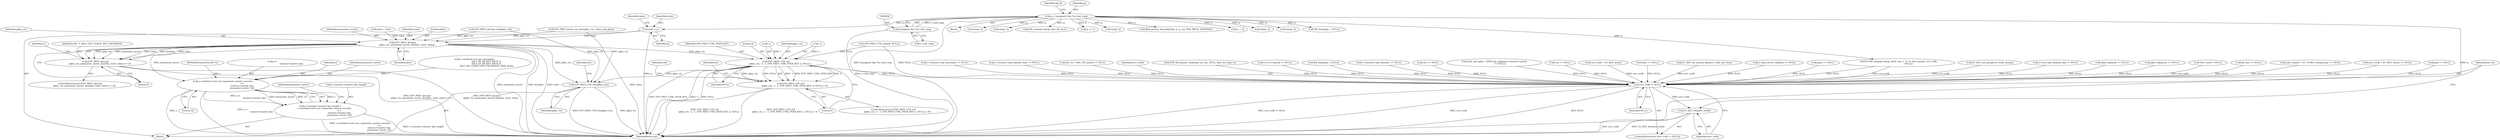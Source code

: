 digraph "0_openssl_3c66a669dfc7b3792f7af0758ea26fe8502ce70c@pointer" {
"1002055" [label="(Call,start = p)"];
"1000201" [label="(Call,p = (unsigned char *)s->init_msg)"];
"1000203" [label="(Call,(unsigned char *)s->init_msg)"];
"1002063" [label="(Call,EVP_PKEY_decrypt\n            (pkey_ctx, premaster_secret, &outlen, start, inlen))"];
"1002062" [label="(Call,EVP_PKEY_decrypt\n            (pkey_ctx, premaster_secret, &outlen, start, inlen) <= 0)"];
"1002082" [label="(Call,s->method->ssl3_enc->generate_master_secret(s,\n                                                        s->\n                                                        session->master_key,\n                                                        premaster_secret, 32))"];
"1002076" [label="(Call,s->session->master_key_length =\n            s->method->ssl3_enc->generate_master_secret(s,\n                                                        s->\n                                                        session->master_key,\n                                                        premaster_secret, 32))"];
"1002097" [label="(Call,EVP_PKEY_CTX_ctrl\n            (pkey_ctx, -1, -1, EVP_PKEY_CTRL_PEER_KEY, 2, NULL))"];
"1002096" [label="(Call,EVP_PKEY_CTX_ctrl\n            (pkey_ctx, -1, -1, EVP_PKEY_CTRL_PEER_KEY, 2, NULL) > 0)"];
"1002117" [label="(Call,EVP_PKEY_CTX_free(pkey_ctx))"];
"1002147" [label="(Call,srvr_ecdh != NULL)"];
"1002150" [label="(Call,EC_KEY_free(srvr_ecdh))"];
"1001321" [label="(Call,EC_KEY_set_group(srvr_ecdh, group))"];
"1001747" [label="(Call,s->ctx->psk_identity_hint != NULL)"];
"1000143" [label="(Block,)"];
"1000625" [label="(Call,skey->pkey.dh == NULL)"];
"1000295" [label="(Call,pkey->pkey.rsa == NULL)"];
"1001566" [label="(Call,n2s(p, i))"];
"1000169" [label="(Call,*srvr_ecdh = NULL)"];
"1000704" [label="(Call,dh_clnt == NULL)"];
"1001334" [label="(Call,(clnt_ecpoint = EC_POINT_new(group)) == NULL)"];
"1001267" [label="(Call,(srvr_ecdh = EC_KEY_new()) == NULL)"];
"1002150" [label="(Call,EC_KEY_free(srvr_ecdh))"];
"1002063" [label="(Call,EVP_PKEY_decrypt\n            (pkey_ctx, premaster_secret, &outlen, start, inlen))"];
"1002108" [label="(Identifier,ret)"];
"1000532" [label="(Call,n2s(p, i))"];
"1002098" [label="(Identifier,pkey_ctx)"];
"1000203" [label="(Call,(unsigned char *)s->init_msg)"];
"1000209" [label="(Identifier,alg_k)"];
"1002083" [label="(Identifier,s)"];
"1000730" [label="(Call,pub == NULL)"];
"1002151" [label="(Identifier,srvr_ecdh)"];
"1001894" [label="(Call,s->session->srp_username == NULL)"];
"1002146" [label="(ControlStructure,if (srvr_ecdh != NULL))"];
"1002073" [label="(Identifier,SSL_F_SSL3_GET_CLIENT_KEY_EXCHANGE)"];
"1001754" [label="(Call,s->session->psk_identity_hint == NULL)"];
"1001409" [label="(Call,(bn_ctx = BN_CTX_new()) == NULL)"];
"1002148" [label="(Identifier,srvr_ecdh)"];
"1000740" [label="(Call,DH_compute_key(p, pub, dh_srvr))"];
"1002096" [label="(Call,EVP_PKEY_CTX_ctrl\n            (pkey_ctx, -1, -1, EVP_PKEY_CTRL_PEER_KEY, 2, NULL) > 0)"];
"1002101" [label="(Call,-1)"];
"1001423" [label="(Call,p += 1)"];
"1001064" [label="(Call,EVP_DecryptInit_ex(&ciph_ctx, enc, NULL, kssl_ctx->key, iv))"];
"1001801" [label="(Call,n2s(p, i))"];
"1002118" [label="(Identifier,pkey_ctx)"];
"1000649" [label="(Call,s->s3->tmp.dh == NULL)"];
"1000385" [label="(Call,RSA_private_decrypt((int)n, p, p, rsa, RSA_PKCS1_PADDING))"];
"1000575" [label="(Call,p -= 2)"];
"1002089" [label="(Identifier,premaster_secret)"];
"1001829" [label="(Call,BN_bin2bn(p, i, NULL))"];
"1002092" [label="(Identifier,premaster_secret)"];
"1001475" [label="(Call,ECDH_compute_key(p, (field_size + 7) / 8, clnt_ecpoint, srvr_ecdh,\n                             NULL))"];
"1001707" [label="(Call,s->session->psk_identity == NULL)"];
"1002097" [label="(Call,EVP_PKEY_CTX_ctrl\n            (pkey_ctx, -1, -1, EVP_PKEY_CTRL_PEER_KEY, 2, NULL))"];
"1000847" [label="(Call,n2s(p, i))"];
"1000186" [label="(Call,s->method->ssl_get_message(s,\n                                   SSL3_ST_SR_KEY_EXCH_A,\n                                   SSL3_ST_SR_KEY_EXCH_B,\n                                   SSL3_MT_CLIENT_KEY_EXCHANGE, 2048, &ok))"];
"1000142" [label="(MethodParameterIn,SSL *s)"];
"1002117" [label="(Call,EVP_PKEY_CTX_free(pkey_ctx))"];
"1002103" [label="(Identifier,EVP_PKEY_CTRL_PEER_KEY)"];
"1002104" [label="(Literal,2)"];
"1001053" [label="(Call,enc == NULL)"];
"1002007" [label="(Call,EVP_PKEY_decrypt_init(pkey_ctx))"];
"1002062" [label="(Call,EVP_PKEY_decrypt\n            (pkey_ctx, premaster_secret, &outlen, start, inlen) <= 0)"];
"1002149" [label="(Identifier,NULL)"];
"1002057" [label="(Identifier,p)"];
"1002106" [label="(Literal,0)"];
"1001364" [label="(Call,(clnt_pub_pkey = X509_get_pubkey(s->session->peer))\n                 == NULL)"];
"1002068" [label="(Identifier,start)"];
"1000260" [label="(Call,rsa == NULL)"];
"1002066" [label="(Call,&outlen)"];
"1002056" [label="(Identifier,start)"];
"1002084" [label="(Call,s->\n                                                        session->master_key)"];
"1002022" [label="(Call,EVP_PKEY_derive_set_peer(pkey_ctx, client_pub_pkey))"];
"1002105" [label="(Identifier,NULL)"];
"1000330" [label="(Call,n2s(p, i))"];
"1000202" [label="(Identifier,p)"];
"1002059" [label="(Identifier,inlen)"];
"1002082" [label="(Call,s->method->ssl3_enc->generate_master_secret(s,\n                                                        s->\n                                                        session->master_key,\n                                                        premaster_secret, 32))"];
"1000201" [label="(Call,p = (unsigned char *)s->init_msg)"];
"1001935" [label="(Block,)"];
"1002090" [label="(Literal,32)"];
"1002077" [label="(Call,s->session->master_key_length)"];
"1002120" [label="(Identifier,ret)"];
"1002112" [label="(Identifier,ret)"];
"1001268" [label="(Call,srvr_ecdh = EC_KEY_new())"];
"1000205" [label="(Call,s->init_msg)"];
"1002070" [label="(Literal,0)"];
"1002095" [label="(ControlStructure,if (EVP_PKEY_CTX_ctrl\n            (pkey_ctx, -1, -1, EVP_PKEY_CTRL_PEER_KEY, 2, NULL) > 0))"];
"1002079" [label="(Identifier,s)"];
"1002076" [label="(Call,s->session->master_key_length =\n            s->method->ssl3_enc->generate_master_secret(s,\n                                                        s->\n                                                        session->master_key,\n                                                        premaster_secret, 32))"];
"1000616" [label="(Call,skey == NULL)"];
"1002069" [label="(Identifier,inlen)"];
"1002147" [label="(Call,srvr_ecdh != NULL)"];
"1001325" [label="(Call,EC_KEY_set_private_key(srvr_ecdh, priv_key))"];
"1002061" [label="(ControlStructure,if (EVP_PKEY_decrypt\n            (pkey_ctx, premaster_secret, &outlen, start, inlen) <= 0))"];
"1001590" [label="(Call,s->psk_server_callback == NULL)"];
"1002064" [label="(Identifier,pkey_ctx)"];
"1002153" [label="(Identifier,bn_ctx)"];
"1002162" [label="(MethodReturn,int)"];
"1002065" [label="(Identifier,premaster_secret)"];
"1002058" [label="(Call,inlen = Tlen)"];
"1002099" [label="(Call,-1)"];
"1002004" [label="(Call,EVP_PKEY_CTX_new(pk, NULL))"];
"1000286" [label="(Call,pkey == NULL)"];
"1002055" [label="(Call,start = p)"];
"1000725" [label="(Call,BN_bin2bn(p, i, NULL))"];
"1002055" -> "1001935"  [label="AST: "];
"1002055" -> "1002057"  [label="CFG: "];
"1002056" -> "1002055"  [label="AST: "];
"1002057" -> "1002055"  [label="AST: "];
"1002059" -> "1002055"  [label="CFG: "];
"1002055" -> "1002162"  [label="DDG: p"];
"1000201" -> "1002055"  [label="DDG: p"];
"1002055" -> "1002063"  [label="DDG: start"];
"1000201" -> "1000143"  [label="AST: "];
"1000201" -> "1000203"  [label="CFG: "];
"1000202" -> "1000201"  [label="AST: "];
"1000203" -> "1000201"  [label="AST: "];
"1000209" -> "1000201"  [label="CFG: "];
"1000201" -> "1002162"  [label="DDG: (unsigned char *)s->init_msg"];
"1000201" -> "1002162"  [label="DDG: p"];
"1000203" -> "1000201"  [label="DDG: s->init_msg"];
"1000201" -> "1000330"  [label="DDG: p"];
"1000201" -> "1000385"  [label="DDG: p"];
"1000201" -> "1000532"  [label="DDG: p"];
"1000201" -> "1000575"  [label="DDG: p"];
"1000201" -> "1000725"  [label="DDG: p"];
"1000201" -> "1000740"  [label="DDG: p"];
"1000201" -> "1000847"  [label="DDG: p"];
"1000201" -> "1001423"  [label="DDG: p"];
"1000201" -> "1001475"  [label="DDG: p"];
"1000201" -> "1001566"  [label="DDG: p"];
"1000201" -> "1001801"  [label="DDG: p"];
"1000203" -> "1000205"  [label="CFG: "];
"1000204" -> "1000203"  [label="AST: "];
"1000205" -> "1000203"  [label="AST: "];
"1000203" -> "1002162"  [label="DDG: s->init_msg"];
"1002063" -> "1002062"  [label="AST: "];
"1002063" -> "1002069"  [label="CFG: "];
"1002064" -> "1002063"  [label="AST: "];
"1002065" -> "1002063"  [label="AST: "];
"1002066" -> "1002063"  [label="AST: "];
"1002068" -> "1002063"  [label="AST: "];
"1002069" -> "1002063"  [label="AST: "];
"1002070" -> "1002063"  [label="CFG: "];
"1002063" -> "1002162"  [label="DDG: premaster_secret"];
"1002063" -> "1002162"  [label="DDG: &outlen"];
"1002063" -> "1002162"  [label="DDG: start"];
"1002063" -> "1002162"  [label="DDG: inlen"];
"1002063" -> "1002062"  [label="DDG: pkey_ctx"];
"1002063" -> "1002062"  [label="DDG: premaster_secret"];
"1002063" -> "1002062"  [label="DDG: inlen"];
"1002063" -> "1002062"  [label="DDG: &outlen"];
"1002063" -> "1002062"  [label="DDG: start"];
"1002007" -> "1002063"  [label="DDG: pkey_ctx"];
"1002022" -> "1002063"  [label="DDG: pkey_ctx"];
"1002058" -> "1002063"  [label="DDG: inlen"];
"1002063" -> "1002082"  [label="DDG: premaster_secret"];
"1002063" -> "1002097"  [label="DDG: pkey_ctx"];
"1002063" -> "1002117"  [label="DDG: pkey_ctx"];
"1002062" -> "1002061"  [label="AST: "];
"1002062" -> "1002070"  [label="CFG: "];
"1002070" -> "1002062"  [label="AST: "];
"1002073" -> "1002062"  [label="CFG: "];
"1002079" -> "1002062"  [label="CFG: "];
"1002062" -> "1002162"  [label="DDG: EVP_PKEY_decrypt\n            (pkey_ctx, premaster_secret, &outlen, start, inlen) <= 0"];
"1002062" -> "1002162"  [label="DDG: EVP_PKEY_decrypt\n            (pkey_ctx, premaster_secret, &outlen, start, inlen)"];
"1002082" -> "1002076"  [label="AST: "];
"1002082" -> "1002090"  [label="CFG: "];
"1002083" -> "1002082"  [label="AST: "];
"1002084" -> "1002082"  [label="AST: "];
"1002089" -> "1002082"  [label="AST: "];
"1002090" -> "1002082"  [label="AST: "];
"1002076" -> "1002082"  [label="CFG: "];
"1002082" -> "1002162"  [label="DDG: s"];
"1002082" -> "1002162"  [label="DDG: s->\n                                                        session->master_key"];
"1002082" -> "1002076"  [label="DDG: s"];
"1002082" -> "1002076"  [label="DDG: s->\n                                                        session->master_key"];
"1002082" -> "1002076"  [label="DDG: premaster_secret"];
"1002082" -> "1002076"  [label="DDG: 32"];
"1000186" -> "1002082"  [label="DDG: s"];
"1000142" -> "1002082"  [label="DDG: s"];
"1002076" -> "1001935"  [label="AST: "];
"1002077" -> "1002076"  [label="AST: "];
"1002092" -> "1002076"  [label="CFG: "];
"1002076" -> "1002162"  [label="DDG: s->session->master_key_length"];
"1002076" -> "1002162"  [label="DDG: s->method->ssl3_enc->generate_master_secret(s,\n                                                        s->\n                                                        session->master_key,\n                                                        premaster_secret, 32)"];
"1002097" -> "1002096"  [label="AST: "];
"1002097" -> "1002105"  [label="CFG: "];
"1002098" -> "1002097"  [label="AST: "];
"1002099" -> "1002097"  [label="AST: "];
"1002101" -> "1002097"  [label="AST: "];
"1002103" -> "1002097"  [label="AST: "];
"1002104" -> "1002097"  [label="AST: "];
"1002105" -> "1002097"  [label="AST: "];
"1002106" -> "1002097"  [label="CFG: "];
"1002097" -> "1002162"  [label="DDG: EVP_PKEY_CTRL_PEER_KEY"];
"1002097" -> "1002162"  [label="DDG: -1"];
"1002097" -> "1002162"  [label="DDG: NULL"];
"1002097" -> "1002096"  [label="DDG: -1"];
"1002097" -> "1002096"  [label="DDG: EVP_PKEY_CTRL_PEER_KEY"];
"1002097" -> "1002096"  [label="DDG: 2"];
"1002097" -> "1002096"  [label="DDG: pkey_ctx"];
"1002097" -> "1002096"  [label="DDG: NULL"];
"1002099" -> "1002097"  [label="DDG: 1"];
"1002101" -> "1002097"  [label="DDG: 1"];
"1002004" -> "1002097"  [label="DDG: NULL"];
"1002097" -> "1002117"  [label="DDG: pkey_ctx"];
"1002097" -> "1002147"  [label="DDG: NULL"];
"1002096" -> "1002095"  [label="AST: "];
"1002096" -> "1002106"  [label="CFG: "];
"1002106" -> "1002096"  [label="AST: "];
"1002108" -> "1002096"  [label="CFG: "];
"1002112" -> "1002096"  [label="CFG: "];
"1002096" -> "1002162"  [label="DDG: EVP_PKEY_CTX_ctrl\n            (pkey_ctx, -1, -1, EVP_PKEY_CTRL_PEER_KEY, 2, NULL)"];
"1002096" -> "1002162"  [label="DDG: EVP_PKEY_CTX_ctrl\n            (pkey_ctx, -1, -1, EVP_PKEY_CTRL_PEER_KEY, 2, NULL) > 0"];
"1002117" -> "1001935"  [label="AST: "];
"1002117" -> "1002118"  [label="CFG: "];
"1002118" -> "1002117"  [label="AST: "];
"1002120" -> "1002117"  [label="CFG: "];
"1002117" -> "1002162"  [label="DDG: pkey_ctx"];
"1002117" -> "1002162"  [label="DDG: EVP_PKEY_CTX_free(pkey_ctx)"];
"1002007" -> "1002117"  [label="DDG: pkey_ctx"];
"1002022" -> "1002117"  [label="DDG: pkey_ctx"];
"1002147" -> "1002146"  [label="AST: "];
"1002147" -> "1002149"  [label="CFG: "];
"1002148" -> "1002147"  [label="AST: "];
"1002149" -> "1002147"  [label="AST: "];
"1002151" -> "1002147"  [label="CFG: "];
"1002153" -> "1002147"  [label="CFG: "];
"1002147" -> "1002162"  [label="DDG: srvr_ecdh != NULL"];
"1002147" -> "1002162"  [label="DDG: srvr_ecdh"];
"1002147" -> "1002162"  [label="DDG: NULL"];
"1001325" -> "1002147"  [label="DDG: srvr_ecdh"];
"1001321" -> "1002147"  [label="DDG: srvr_ecdh"];
"1001475" -> "1002147"  [label="DDG: srvr_ecdh"];
"1001475" -> "1002147"  [label="DDG: NULL"];
"1001268" -> "1002147"  [label="DDG: srvr_ecdh"];
"1000169" -> "1002147"  [label="DDG: srvr_ecdh"];
"1001053" -> "1002147"  [label="DDG: NULL"];
"1001707" -> "1002147"  [label="DDG: NULL"];
"1001754" -> "1002147"  [label="DDG: NULL"];
"1000625" -> "1002147"  [label="DDG: NULL"];
"1000295" -> "1002147"  [label="DDG: NULL"];
"1001590" -> "1002147"  [label="DDG: NULL"];
"1000704" -> "1002147"  [label="DDG: NULL"];
"1002004" -> "1002147"  [label="DDG: NULL"];
"1001334" -> "1002147"  [label="DDG: NULL"];
"1001747" -> "1002147"  [label="DDG: NULL"];
"1001409" -> "1002147"  [label="DDG: NULL"];
"1000616" -> "1002147"  [label="DDG: NULL"];
"1001364" -> "1002147"  [label="DDG: NULL"];
"1001267" -> "1002147"  [label="DDG: NULL"];
"1000260" -> "1002147"  [label="DDG: NULL"];
"1001064" -> "1002147"  [label="DDG: NULL"];
"1000286" -> "1002147"  [label="DDG: NULL"];
"1000649" -> "1002147"  [label="DDG: NULL"];
"1001829" -> "1002147"  [label="DDG: NULL"];
"1000730" -> "1002147"  [label="DDG: NULL"];
"1001894" -> "1002147"  [label="DDG: NULL"];
"1002147" -> "1002150"  [label="DDG: srvr_ecdh"];
"1002150" -> "1002146"  [label="AST: "];
"1002150" -> "1002151"  [label="CFG: "];
"1002151" -> "1002150"  [label="AST: "];
"1002153" -> "1002150"  [label="CFG: "];
"1002150" -> "1002162"  [label="DDG: srvr_ecdh"];
"1002150" -> "1002162"  [label="DDG: EC_KEY_free(srvr_ecdh)"];
}
